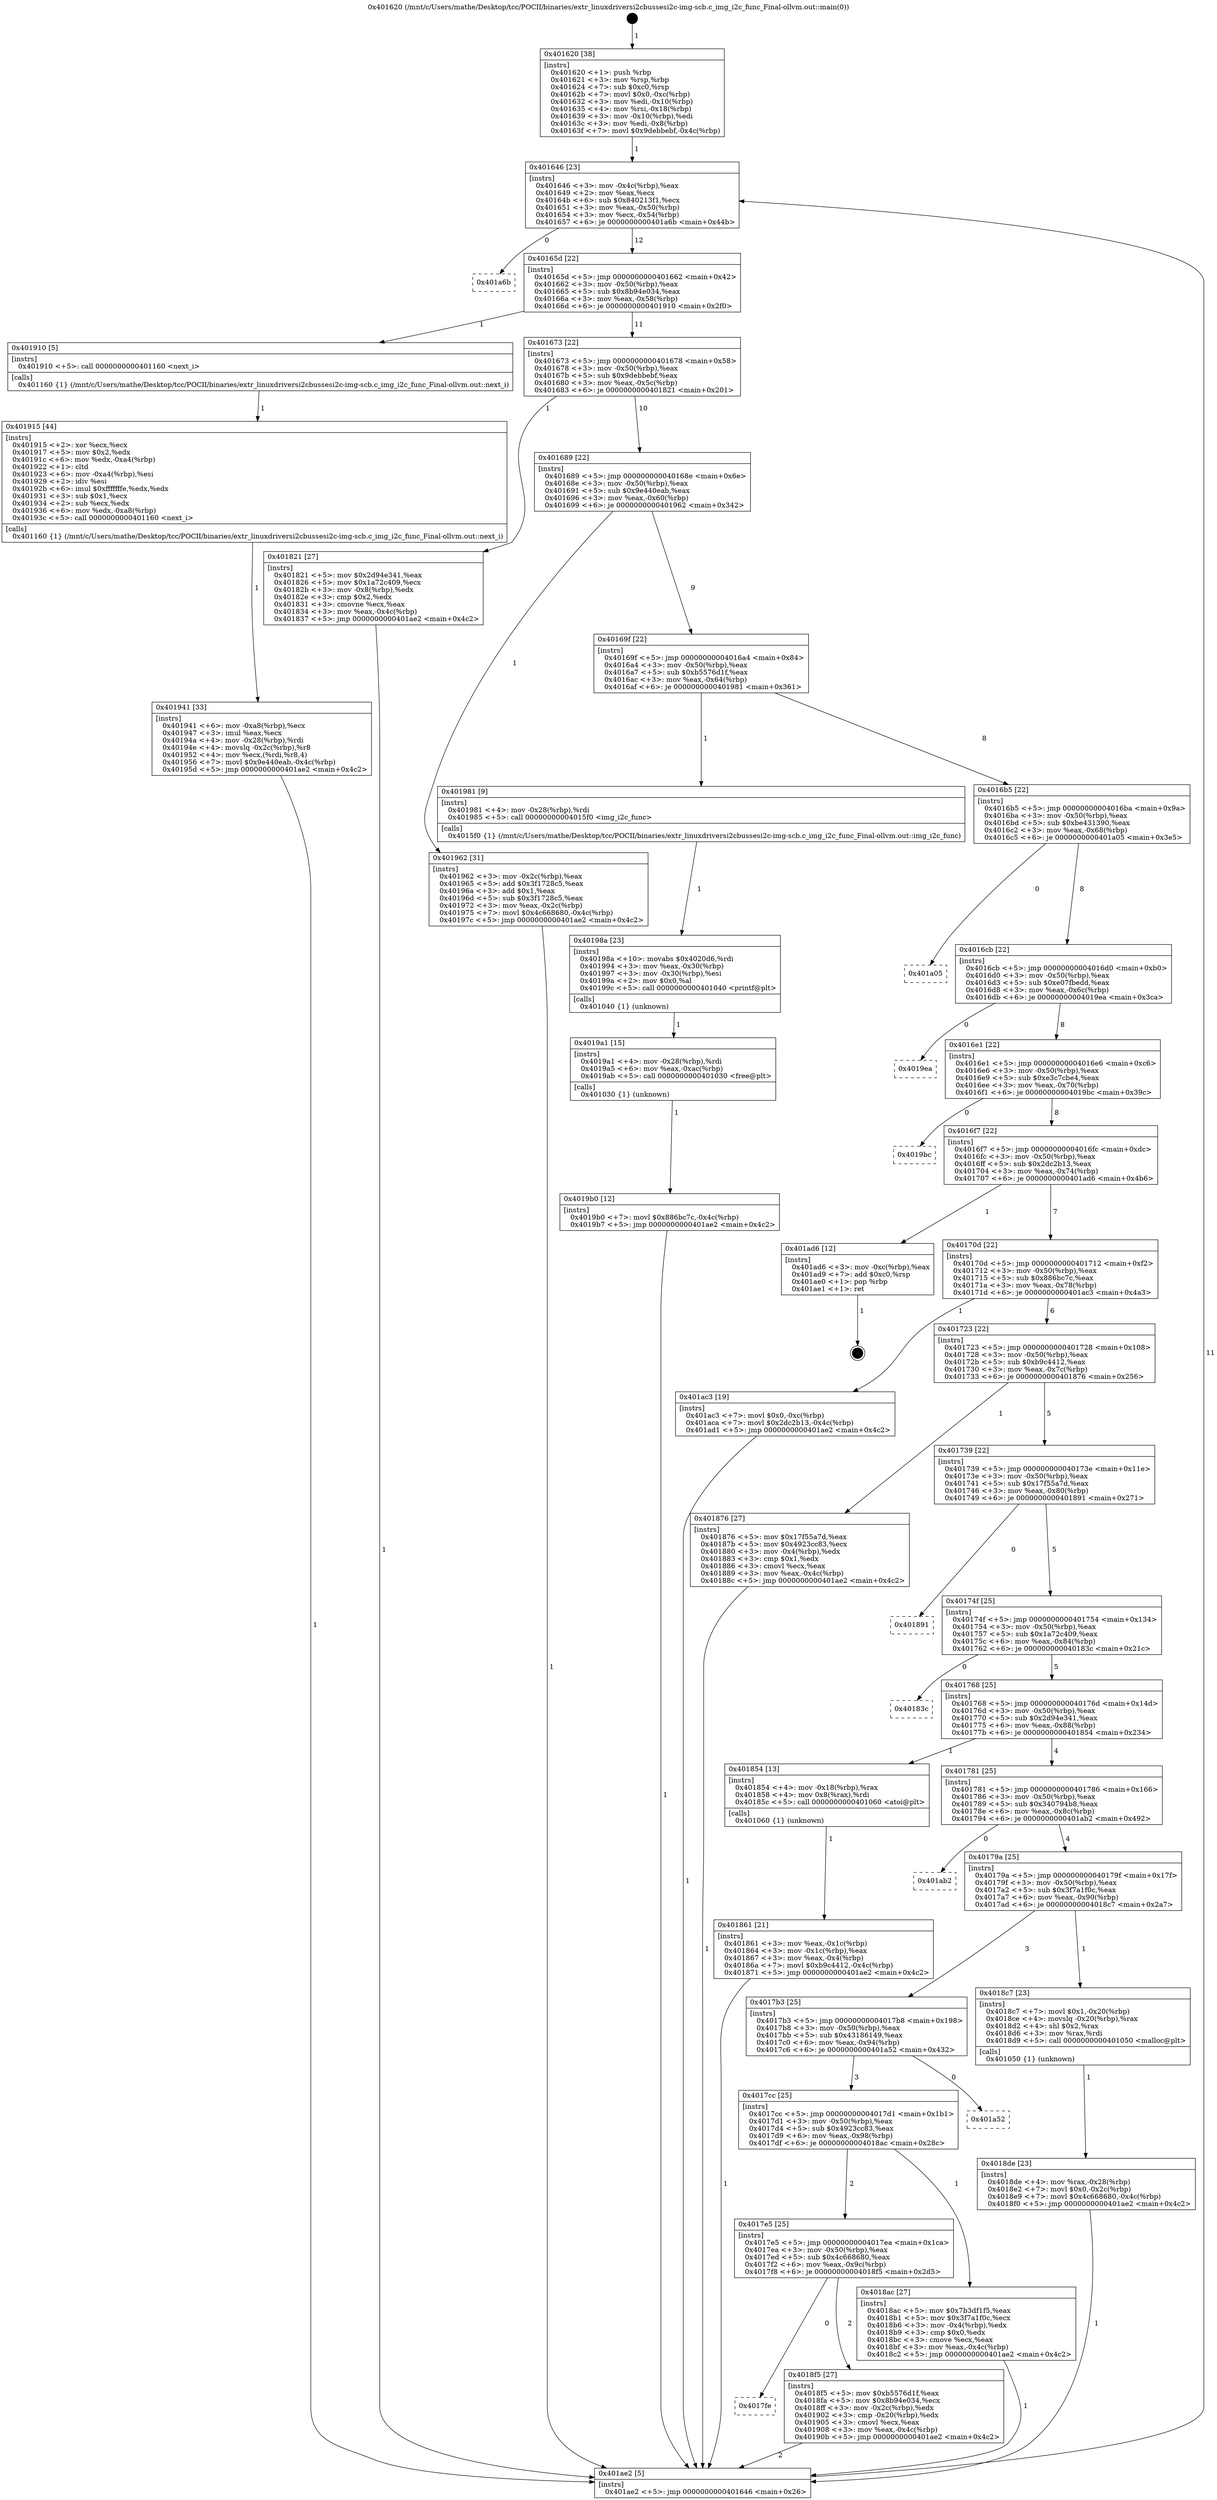 digraph "0x401620" {
  label = "0x401620 (/mnt/c/Users/mathe/Desktop/tcc/POCII/binaries/extr_linuxdriversi2cbussesi2c-img-scb.c_img_i2c_func_Final-ollvm.out::main(0))"
  labelloc = "t"
  node[shape=record]

  Entry [label="",width=0.3,height=0.3,shape=circle,fillcolor=black,style=filled]
  "0x401646" [label="{
     0x401646 [23]\l
     | [instrs]\l
     &nbsp;&nbsp;0x401646 \<+3\>: mov -0x4c(%rbp),%eax\l
     &nbsp;&nbsp;0x401649 \<+2\>: mov %eax,%ecx\l
     &nbsp;&nbsp;0x40164b \<+6\>: sub $0x840213f1,%ecx\l
     &nbsp;&nbsp;0x401651 \<+3\>: mov %eax,-0x50(%rbp)\l
     &nbsp;&nbsp;0x401654 \<+3\>: mov %ecx,-0x54(%rbp)\l
     &nbsp;&nbsp;0x401657 \<+6\>: je 0000000000401a6b \<main+0x44b\>\l
  }"]
  "0x401a6b" [label="{
     0x401a6b\l
  }", style=dashed]
  "0x40165d" [label="{
     0x40165d [22]\l
     | [instrs]\l
     &nbsp;&nbsp;0x40165d \<+5\>: jmp 0000000000401662 \<main+0x42\>\l
     &nbsp;&nbsp;0x401662 \<+3\>: mov -0x50(%rbp),%eax\l
     &nbsp;&nbsp;0x401665 \<+5\>: sub $0x8b94e034,%eax\l
     &nbsp;&nbsp;0x40166a \<+3\>: mov %eax,-0x58(%rbp)\l
     &nbsp;&nbsp;0x40166d \<+6\>: je 0000000000401910 \<main+0x2f0\>\l
  }"]
  Exit [label="",width=0.3,height=0.3,shape=circle,fillcolor=black,style=filled,peripheries=2]
  "0x401910" [label="{
     0x401910 [5]\l
     | [instrs]\l
     &nbsp;&nbsp;0x401910 \<+5\>: call 0000000000401160 \<next_i\>\l
     | [calls]\l
     &nbsp;&nbsp;0x401160 \{1\} (/mnt/c/Users/mathe/Desktop/tcc/POCII/binaries/extr_linuxdriversi2cbussesi2c-img-scb.c_img_i2c_func_Final-ollvm.out::next_i)\l
  }"]
  "0x401673" [label="{
     0x401673 [22]\l
     | [instrs]\l
     &nbsp;&nbsp;0x401673 \<+5\>: jmp 0000000000401678 \<main+0x58\>\l
     &nbsp;&nbsp;0x401678 \<+3\>: mov -0x50(%rbp),%eax\l
     &nbsp;&nbsp;0x40167b \<+5\>: sub $0x9debbebf,%eax\l
     &nbsp;&nbsp;0x401680 \<+3\>: mov %eax,-0x5c(%rbp)\l
     &nbsp;&nbsp;0x401683 \<+6\>: je 0000000000401821 \<main+0x201\>\l
  }"]
  "0x4019b0" [label="{
     0x4019b0 [12]\l
     | [instrs]\l
     &nbsp;&nbsp;0x4019b0 \<+7\>: movl $0x886bc7c,-0x4c(%rbp)\l
     &nbsp;&nbsp;0x4019b7 \<+5\>: jmp 0000000000401ae2 \<main+0x4c2\>\l
  }"]
  "0x401821" [label="{
     0x401821 [27]\l
     | [instrs]\l
     &nbsp;&nbsp;0x401821 \<+5\>: mov $0x2d94e341,%eax\l
     &nbsp;&nbsp;0x401826 \<+5\>: mov $0x1a72c409,%ecx\l
     &nbsp;&nbsp;0x40182b \<+3\>: mov -0x8(%rbp),%edx\l
     &nbsp;&nbsp;0x40182e \<+3\>: cmp $0x2,%edx\l
     &nbsp;&nbsp;0x401831 \<+3\>: cmovne %ecx,%eax\l
     &nbsp;&nbsp;0x401834 \<+3\>: mov %eax,-0x4c(%rbp)\l
     &nbsp;&nbsp;0x401837 \<+5\>: jmp 0000000000401ae2 \<main+0x4c2\>\l
  }"]
  "0x401689" [label="{
     0x401689 [22]\l
     | [instrs]\l
     &nbsp;&nbsp;0x401689 \<+5\>: jmp 000000000040168e \<main+0x6e\>\l
     &nbsp;&nbsp;0x40168e \<+3\>: mov -0x50(%rbp),%eax\l
     &nbsp;&nbsp;0x401691 \<+5\>: sub $0x9e440eab,%eax\l
     &nbsp;&nbsp;0x401696 \<+3\>: mov %eax,-0x60(%rbp)\l
     &nbsp;&nbsp;0x401699 \<+6\>: je 0000000000401962 \<main+0x342\>\l
  }"]
  "0x401ae2" [label="{
     0x401ae2 [5]\l
     | [instrs]\l
     &nbsp;&nbsp;0x401ae2 \<+5\>: jmp 0000000000401646 \<main+0x26\>\l
  }"]
  "0x401620" [label="{
     0x401620 [38]\l
     | [instrs]\l
     &nbsp;&nbsp;0x401620 \<+1\>: push %rbp\l
     &nbsp;&nbsp;0x401621 \<+3\>: mov %rsp,%rbp\l
     &nbsp;&nbsp;0x401624 \<+7\>: sub $0xc0,%rsp\l
     &nbsp;&nbsp;0x40162b \<+7\>: movl $0x0,-0xc(%rbp)\l
     &nbsp;&nbsp;0x401632 \<+3\>: mov %edi,-0x10(%rbp)\l
     &nbsp;&nbsp;0x401635 \<+4\>: mov %rsi,-0x18(%rbp)\l
     &nbsp;&nbsp;0x401639 \<+3\>: mov -0x10(%rbp),%edi\l
     &nbsp;&nbsp;0x40163c \<+3\>: mov %edi,-0x8(%rbp)\l
     &nbsp;&nbsp;0x40163f \<+7\>: movl $0x9debbebf,-0x4c(%rbp)\l
  }"]
  "0x4019a1" [label="{
     0x4019a1 [15]\l
     | [instrs]\l
     &nbsp;&nbsp;0x4019a1 \<+4\>: mov -0x28(%rbp),%rdi\l
     &nbsp;&nbsp;0x4019a5 \<+6\>: mov %eax,-0xac(%rbp)\l
     &nbsp;&nbsp;0x4019ab \<+5\>: call 0000000000401030 \<free@plt\>\l
     | [calls]\l
     &nbsp;&nbsp;0x401030 \{1\} (unknown)\l
  }"]
  "0x401962" [label="{
     0x401962 [31]\l
     | [instrs]\l
     &nbsp;&nbsp;0x401962 \<+3\>: mov -0x2c(%rbp),%eax\l
     &nbsp;&nbsp;0x401965 \<+5\>: add $0x3f1728c5,%eax\l
     &nbsp;&nbsp;0x40196a \<+3\>: add $0x1,%eax\l
     &nbsp;&nbsp;0x40196d \<+5\>: sub $0x3f1728c5,%eax\l
     &nbsp;&nbsp;0x401972 \<+3\>: mov %eax,-0x2c(%rbp)\l
     &nbsp;&nbsp;0x401975 \<+7\>: movl $0x4c668680,-0x4c(%rbp)\l
     &nbsp;&nbsp;0x40197c \<+5\>: jmp 0000000000401ae2 \<main+0x4c2\>\l
  }"]
  "0x40169f" [label="{
     0x40169f [22]\l
     | [instrs]\l
     &nbsp;&nbsp;0x40169f \<+5\>: jmp 00000000004016a4 \<main+0x84\>\l
     &nbsp;&nbsp;0x4016a4 \<+3\>: mov -0x50(%rbp),%eax\l
     &nbsp;&nbsp;0x4016a7 \<+5\>: sub $0xb5576d1f,%eax\l
     &nbsp;&nbsp;0x4016ac \<+3\>: mov %eax,-0x64(%rbp)\l
     &nbsp;&nbsp;0x4016af \<+6\>: je 0000000000401981 \<main+0x361\>\l
  }"]
  "0x40198a" [label="{
     0x40198a [23]\l
     | [instrs]\l
     &nbsp;&nbsp;0x40198a \<+10\>: movabs $0x4020d6,%rdi\l
     &nbsp;&nbsp;0x401994 \<+3\>: mov %eax,-0x30(%rbp)\l
     &nbsp;&nbsp;0x401997 \<+3\>: mov -0x30(%rbp),%esi\l
     &nbsp;&nbsp;0x40199a \<+2\>: mov $0x0,%al\l
     &nbsp;&nbsp;0x40199c \<+5\>: call 0000000000401040 \<printf@plt\>\l
     | [calls]\l
     &nbsp;&nbsp;0x401040 \{1\} (unknown)\l
  }"]
  "0x401981" [label="{
     0x401981 [9]\l
     | [instrs]\l
     &nbsp;&nbsp;0x401981 \<+4\>: mov -0x28(%rbp),%rdi\l
     &nbsp;&nbsp;0x401985 \<+5\>: call 00000000004015f0 \<img_i2c_func\>\l
     | [calls]\l
     &nbsp;&nbsp;0x4015f0 \{1\} (/mnt/c/Users/mathe/Desktop/tcc/POCII/binaries/extr_linuxdriversi2cbussesi2c-img-scb.c_img_i2c_func_Final-ollvm.out::img_i2c_func)\l
  }"]
  "0x4016b5" [label="{
     0x4016b5 [22]\l
     | [instrs]\l
     &nbsp;&nbsp;0x4016b5 \<+5\>: jmp 00000000004016ba \<main+0x9a\>\l
     &nbsp;&nbsp;0x4016ba \<+3\>: mov -0x50(%rbp),%eax\l
     &nbsp;&nbsp;0x4016bd \<+5\>: sub $0xbe431390,%eax\l
     &nbsp;&nbsp;0x4016c2 \<+3\>: mov %eax,-0x68(%rbp)\l
     &nbsp;&nbsp;0x4016c5 \<+6\>: je 0000000000401a05 \<main+0x3e5\>\l
  }"]
  "0x401941" [label="{
     0x401941 [33]\l
     | [instrs]\l
     &nbsp;&nbsp;0x401941 \<+6\>: mov -0xa8(%rbp),%ecx\l
     &nbsp;&nbsp;0x401947 \<+3\>: imul %eax,%ecx\l
     &nbsp;&nbsp;0x40194a \<+4\>: mov -0x28(%rbp),%rdi\l
     &nbsp;&nbsp;0x40194e \<+4\>: movslq -0x2c(%rbp),%r8\l
     &nbsp;&nbsp;0x401952 \<+4\>: mov %ecx,(%rdi,%r8,4)\l
     &nbsp;&nbsp;0x401956 \<+7\>: movl $0x9e440eab,-0x4c(%rbp)\l
     &nbsp;&nbsp;0x40195d \<+5\>: jmp 0000000000401ae2 \<main+0x4c2\>\l
  }"]
  "0x401a05" [label="{
     0x401a05\l
  }", style=dashed]
  "0x4016cb" [label="{
     0x4016cb [22]\l
     | [instrs]\l
     &nbsp;&nbsp;0x4016cb \<+5\>: jmp 00000000004016d0 \<main+0xb0\>\l
     &nbsp;&nbsp;0x4016d0 \<+3\>: mov -0x50(%rbp),%eax\l
     &nbsp;&nbsp;0x4016d3 \<+5\>: sub $0xe07fbedd,%eax\l
     &nbsp;&nbsp;0x4016d8 \<+3\>: mov %eax,-0x6c(%rbp)\l
     &nbsp;&nbsp;0x4016db \<+6\>: je 00000000004019ea \<main+0x3ca\>\l
  }"]
  "0x401915" [label="{
     0x401915 [44]\l
     | [instrs]\l
     &nbsp;&nbsp;0x401915 \<+2\>: xor %ecx,%ecx\l
     &nbsp;&nbsp;0x401917 \<+5\>: mov $0x2,%edx\l
     &nbsp;&nbsp;0x40191c \<+6\>: mov %edx,-0xa4(%rbp)\l
     &nbsp;&nbsp;0x401922 \<+1\>: cltd\l
     &nbsp;&nbsp;0x401923 \<+6\>: mov -0xa4(%rbp),%esi\l
     &nbsp;&nbsp;0x401929 \<+2\>: idiv %esi\l
     &nbsp;&nbsp;0x40192b \<+6\>: imul $0xfffffffe,%edx,%edx\l
     &nbsp;&nbsp;0x401931 \<+3\>: sub $0x1,%ecx\l
     &nbsp;&nbsp;0x401934 \<+2\>: sub %ecx,%edx\l
     &nbsp;&nbsp;0x401936 \<+6\>: mov %edx,-0xa8(%rbp)\l
     &nbsp;&nbsp;0x40193c \<+5\>: call 0000000000401160 \<next_i\>\l
     | [calls]\l
     &nbsp;&nbsp;0x401160 \{1\} (/mnt/c/Users/mathe/Desktop/tcc/POCII/binaries/extr_linuxdriversi2cbussesi2c-img-scb.c_img_i2c_func_Final-ollvm.out::next_i)\l
  }"]
  "0x4019ea" [label="{
     0x4019ea\l
  }", style=dashed]
  "0x4016e1" [label="{
     0x4016e1 [22]\l
     | [instrs]\l
     &nbsp;&nbsp;0x4016e1 \<+5\>: jmp 00000000004016e6 \<main+0xc6\>\l
     &nbsp;&nbsp;0x4016e6 \<+3\>: mov -0x50(%rbp),%eax\l
     &nbsp;&nbsp;0x4016e9 \<+5\>: sub $0xe3c7cbe4,%eax\l
     &nbsp;&nbsp;0x4016ee \<+3\>: mov %eax,-0x70(%rbp)\l
     &nbsp;&nbsp;0x4016f1 \<+6\>: je 00000000004019bc \<main+0x39c\>\l
  }"]
  "0x4017fe" [label="{
     0x4017fe\l
  }", style=dashed]
  "0x4019bc" [label="{
     0x4019bc\l
  }", style=dashed]
  "0x4016f7" [label="{
     0x4016f7 [22]\l
     | [instrs]\l
     &nbsp;&nbsp;0x4016f7 \<+5\>: jmp 00000000004016fc \<main+0xdc\>\l
     &nbsp;&nbsp;0x4016fc \<+3\>: mov -0x50(%rbp),%eax\l
     &nbsp;&nbsp;0x4016ff \<+5\>: sub $0x2dc2b13,%eax\l
     &nbsp;&nbsp;0x401704 \<+3\>: mov %eax,-0x74(%rbp)\l
     &nbsp;&nbsp;0x401707 \<+6\>: je 0000000000401ad6 \<main+0x4b6\>\l
  }"]
  "0x4018f5" [label="{
     0x4018f5 [27]\l
     | [instrs]\l
     &nbsp;&nbsp;0x4018f5 \<+5\>: mov $0xb5576d1f,%eax\l
     &nbsp;&nbsp;0x4018fa \<+5\>: mov $0x8b94e034,%ecx\l
     &nbsp;&nbsp;0x4018ff \<+3\>: mov -0x2c(%rbp),%edx\l
     &nbsp;&nbsp;0x401902 \<+3\>: cmp -0x20(%rbp),%edx\l
     &nbsp;&nbsp;0x401905 \<+3\>: cmovl %ecx,%eax\l
     &nbsp;&nbsp;0x401908 \<+3\>: mov %eax,-0x4c(%rbp)\l
     &nbsp;&nbsp;0x40190b \<+5\>: jmp 0000000000401ae2 \<main+0x4c2\>\l
  }"]
  "0x401ad6" [label="{
     0x401ad6 [12]\l
     | [instrs]\l
     &nbsp;&nbsp;0x401ad6 \<+3\>: mov -0xc(%rbp),%eax\l
     &nbsp;&nbsp;0x401ad9 \<+7\>: add $0xc0,%rsp\l
     &nbsp;&nbsp;0x401ae0 \<+1\>: pop %rbp\l
     &nbsp;&nbsp;0x401ae1 \<+1\>: ret\l
  }"]
  "0x40170d" [label="{
     0x40170d [22]\l
     | [instrs]\l
     &nbsp;&nbsp;0x40170d \<+5\>: jmp 0000000000401712 \<main+0xf2\>\l
     &nbsp;&nbsp;0x401712 \<+3\>: mov -0x50(%rbp),%eax\l
     &nbsp;&nbsp;0x401715 \<+5\>: sub $0x886bc7c,%eax\l
     &nbsp;&nbsp;0x40171a \<+3\>: mov %eax,-0x78(%rbp)\l
     &nbsp;&nbsp;0x40171d \<+6\>: je 0000000000401ac3 \<main+0x4a3\>\l
  }"]
  "0x4018de" [label="{
     0x4018de [23]\l
     | [instrs]\l
     &nbsp;&nbsp;0x4018de \<+4\>: mov %rax,-0x28(%rbp)\l
     &nbsp;&nbsp;0x4018e2 \<+7\>: movl $0x0,-0x2c(%rbp)\l
     &nbsp;&nbsp;0x4018e9 \<+7\>: movl $0x4c668680,-0x4c(%rbp)\l
     &nbsp;&nbsp;0x4018f0 \<+5\>: jmp 0000000000401ae2 \<main+0x4c2\>\l
  }"]
  "0x401ac3" [label="{
     0x401ac3 [19]\l
     | [instrs]\l
     &nbsp;&nbsp;0x401ac3 \<+7\>: movl $0x0,-0xc(%rbp)\l
     &nbsp;&nbsp;0x401aca \<+7\>: movl $0x2dc2b13,-0x4c(%rbp)\l
     &nbsp;&nbsp;0x401ad1 \<+5\>: jmp 0000000000401ae2 \<main+0x4c2\>\l
  }"]
  "0x401723" [label="{
     0x401723 [22]\l
     | [instrs]\l
     &nbsp;&nbsp;0x401723 \<+5\>: jmp 0000000000401728 \<main+0x108\>\l
     &nbsp;&nbsp;0x401728 \<+3\>: mov -0x50(%rbp),%eax\l
     &nbsp;&nbsp;0x40172b \<+5\>: sub $0xb9c4412,%eax\l
     &nbsp;&nbsp;0x401730 \<+3\>: mov %eax,-0x7c(%rbp)\l
     &nbsp;&nbsp;0x401733 \<+6\>: je 0000000000401876 \<main+0x256\>\l
  }"]
  "0x4017e5" [label="{
     0x4017e5 [25]\l
     | [instrs]\l
     &nbsp;&nbsp;0x4017e5 \<+5\>: jmp 00000000004017ea \<main+0x1ca\>\l
     &nbsp;&nbsp;0x4017ea \<+3\>: mov -0x50(%rbp),%eax\l
     &nbsp;&nbsp;0x4017ed \<+5\>: sub $0x4c668680,%eax\l
     &nbsp;&nbsp;0x4017f2 \<+6\>: mov %eax,-0x9c(%rbp)\l
     &nbsp;&nbsp;0x4017f8 \<+6\>: je 00000000004018f5 \<main+0x2d5\>\l
  }"]
  "0x401876" [label="{
     0x401876 [27]\l
     | [instrs]\l
     &nbsp;&nbsp;0x401876 \<+5\>: mov $0x17f55a7d,%eax\l
     &nbsp;&nbsp;0x40187b \<+5\>: mov $0x4923cc83,%ecx\l
     &nbsp;&nbsp;0x401880 \<+3\>: mov -0x4(%rbp),%edx\l
     &nbsp;&nbsp;0x401883 \<+3\>: cmp $0x1,%edx\l
     &nbsp;&nbsp;0x401886 \<+3\>: cmovl %ecx,%eax\l
     &nbsp;&nbsp;0x401889 \<+3\>: mov %eax,-0x4c(%rbp)\l
     &nbsp;&nbsp;0x40188c \<+5\>: jmp 0000000000401ae2 \<main+0x4c2\>\l
  }"]
  "0x401739" [label="{
     0x401739 [22]\l
     | [instrs]\l
     &nbsp;&nbsp;0x401739 \<+5\>: jmp 000000000040173e \<main+0x11e\>\l
     &nbsp;&nbsp;0x40173e \<+3\>: mov -0x50(%rbp),%eax\l
     &nbsp;&nbsp;0x401741 \<+5\>: sub $0x17f55a7d,%eax\l
     &nbsp;&nbsp;0x401746 \<+3\>: mov %eax,-0x80(%rbp)\l
     &nbsp;&nbsp;0x401749 \<+6\>: je 0000000000401891 \<main+0x271\>\l
  }"]
  "0x4018ac" [label="{
     0x4018ac [27]\l
     | [instrs]\l
     &nbsp;&nbsp;0x4018ac \<+5\>: mov $0x7b3df1f5,%eax\l
     &nbsp;&nbsp;0x4018b1 \<+5\>: mov $0x3f7a1f0c,%ecx\l
     &nbsp;&nbsp;0x4018b6 \<+3\>: mov -0x4(%rbp),%edx\l
     &nbsp;&nbsp;0x4018b9 \<+3\>: cmp $0x0,%edx\l
     &nbsp;&nbsp;0x4018bc \<+3\>: cmove %ecx,%eax\l
     &nbsp;&nbsp;0x4018bf \<+3\>: mov %eax,-0x4c(%rbp)\l
     &nbsp;&nbsp;0x4018c2 \<+5\>: jmp 0000000000401ae2 \<main+0x4c2\>\l
  }"]
  "0x401891" [label="{
     0x401891\l
  }", style=dashed]
  "0x40174f" [label="{
     0x40174f [25]\l
     | [instrs]\l
     &nbsp;&nbsp;0x40174f \<+5\>: jmp 0000000000401754 \<main+0x134\>\l
     &nbsp;&nbsp;0x401754 \<+3\>: mov -0x50(%rbp),%eax\l
     &nbsp;&nbsp;0x401757 \<+5\>: sub $0x1a72c409,%eax\l
     &nbsp;&nbsp;0x40175c \<+6\>: mov %eax,-0x84(%rbp)\l
     &nbsp;&nbsp;0x401762 \<+6\>: je 000000000040183c \<main+0x21c\>\l
  }"]
  "0x4017cc" [label="{
     0x4017cc [25]\l
     | [instrs]\l
     &nbsp;&nbsp;0x4017cc \<+5\>: jmp 00000000004017d1 \<main+0x1b1\>\l
     &nbsp;&nbsp;0x4017d1 \<+3\>: mov -0x50(%rbp),%eax\l
     &nbsp;&nbsp;0x4017d4 \<+5\>: sub $0x4923cc83,%eax\l
     &nbsp;&nbsp;0x4017d9 \<+6\>: mov %eax,-0x98(%rbp)\l
     &nbsp;&nbsp;0x4017df \<+6\>: je 00000000004018ac \<main+0x28c\>\l
  }"]
  "0x40183c" [label="{
     0x40183c\l
  }", style=dashed]
  "0x401768" [label="{
     0x401768 [25]\l
     | [instrs]\l
     &nbsp;&nbsp;0x401768 \<+5\>: jmp 000000000040176d \<main+0x14d\>\l
     &nbsp;&nbsp;0x40176d \<+3\>: mov -0x50(%rbp),%eax\l
     &nbsp;&nbsp;0x401770 \<+5\>: sub $0x2d94e341,%eax\l
     &nbsp;&nbsp;0x401775 \<+6\>: mov %eax,-0x88(%rbp)\l
     &nbsp;&nbsp;0x40177b \<+6\>: je 0000000000401854 \<main+0x234\>\l
  }"]
  "0x401a52" [label="{
     0x401a52\l
  }", style=dashed]
  "0x401854" [label="{
     0x401854 [13]\l
     | [instrs]\l
     &nbsp;&nbsp;0x401854 \<+4\>: mov -0x18(%rbp),%rax\l
     &nbsp;&nbsp;0x401858 \<+4\>: mov 0x8(%rax),%rdi\l
     &nbsp;&nbsp;0x40185c \<+5\>: call 0000000000401060 \<atoi@plt\>\l
     | [calls]\l
     &nbsp;&nbsp;0x401060 \{1\} (unknown)\l
  }"]
  "0x401781" [label="{
     0x401781 [25]\l
     | [instrs]\l
     &nbsp;&nbsp;0x401781 \<+5\>: jmp 0000000000401786 \<main+0x166\>\l
     &nbsp;&nbsp;0x401786 \<+3\>: mov -0x50(%rbp),%eax\l
     &nbsp;&nbsp;0x401789 \<+5\>: sub $0x340794b8,%eax\l
     &nbsp;&nbsp;0x40178e \<+6\>: mov %eax,-0x8c(%rbp)\l
     &nbsp;&nbsp;0x401794 \<+6\>: je 0000000000401ab2 \<main+0x492\>\l
  }"]
  "0x401861" [label="{
     0x401861 [21]\l
     | [instrs]\l
     &nbsp;&nbsp;0x401861 \<+3\>: mov %eax,-0x1c(%rbp)\l
     &nbsp;&nbsp;0x401864 \<+3\>: mov -0x1c(%rbp),%eax\l
     &nbsp;&nbsp;0x401867 \<+3\>: mov %eax,-0x4(%rbp)\l
     &nbsp;&nbsp;0x40186a \<+7\>: movl $0xb9c4412,-0x4c(%rbp)\l
     &nbsp;&nbsp;0x401871 \<+5\>: jmp 0000000000401ae2 \<main+0x4c2\>\l
  }"]
  "0x4017b3" [label="{
     0x4017b3 [25]\l
     | [instrs]\l
     &nbsp;&nbsp;0x4017b3 \<+5\>: jmp 00000000004017b8 \<main+0x198\>\l
     &nbsp;&nbsp;0x4017b8 \<+3\>: mov -0x50(%rbp),%eax\l
     &nbsp;&nbsp;0x4017bb \<+5\>: sub $0x43186149,%eax\l
     &nbsp;&nbsp;0x4017c0 \<+6\>: mov %eax,-0x94(%rbp)\l
     &nbsp;&nbsp;0x4017c6 \<+6\>: je 0000000000401a52 \<main+0x432\>\l
  }"]
  "0x401ab2" [label="{
     0x401ab2\l
  }", style=dashed]
  "0x40179a" [label="{
     0x40179a [25]\l
     | [instrs]\l
     &nbsp;&nbsp;0x40179a \<+5\>: jmp 000000000040179f \<main+0x17f\>\l
     &nbsp;&nbsp;0x40179f \<+3\>: mov -0x50(%rbp),%eax\l
     &nbsp;&nbsp;0x4017a2 \<+5\>: sub $0x3f7a1f0c,%eax\l
     &nbsp;&nbsp;0x4017a7 \<+6\>: mov %eax,-0x90(%rbp)\l
     &nbsp;&nbsp;0x4017ad \<+6\>: je 00000000004018c7 \<main+0x2a7\>\l
  }"]
  "0x4018c7" [label="{
     0x4018c7 [23]\l
     | [instrs]\l
     &nbsp;&nbsp;0x4018c7 \<+7\>: movl $0x1,-0x20(%rbp)\l
     &nbsp;&nbsp;0x4018ce \<+4\>: movslq -0x20(%rbp),%rax\l
     &nbsp;&nbsp;0x4018d2 \<+4\>: shl $0x2,%rax\l
     &nbsp;&nbsp;0x4018d6 \<+3\>: mov %rax,%rdi\l
     &nbsp;&nbsp;0x4018d9 \<+5\>: call 0000000000401050 \<malloc@plt\>\l
     | [calls]\l
     &nbsp;&nbsp;0x401050 \{1\} (unknown)\l
  }"]
  Entry -> "0x401620" [label=" 1"]
  "0x401646" -> "0x401a6b" [label=" 0"]
  "0x401646" -> "0x40165d" [label=" 12"]
  "0x401ad6" -> Exit [label=" 1"]
  "0x40165d" -> "0x401910" [label=" 1"]
  "0x40165d" -> "0x401673" [label=" 11"]
  "0x401ac3" -> "0x401ae2" [label=" 1"]
  "0x401673" -> "0x401821" [label=" 1"]
  "0x401673" -> "0x401689" [label=" 10"]
  "0x401821" -> "0x401ae2" [label=" 1"]
  "0x401620" -> "0x401646" [label=" 1"]
  "0x401ae2" -> "0x401646" [label=" 11"]
  "0x4019b0" -> "0x401ae2" [label=" 1"]
  "0x401689" -> "0x401962" [label=" 1"]
  "0x401689" -> "0x40169f" [label=" 9"]
  "0x4019a1" -> "0x4019b0" [label=" 1"]
  "0x40169f" -> "0x401981" [label=" 1"]
  "0x40169f" -> "0x4016b5" [label=" 8"]
  "0x40198a" -> "0x4019a1" [label=" 1"]
  "0x4016b5" -> "0x401a05" [label=" 0"]
  "0x4016b5" -> "0x4016cb" [label=" 8"]
  "0x401981" -> "0x40198a" [label=" 1"]
  "0x4016cb" -> "0x4019ea" [label=" 0"]
  "0x4016cb" -> "0x4016e1" [label=" 8"]
  "0x401962" -> "0x401ae2" [label=" 1"]
  "0x4016e1" -> "0x4019bc" [label=" 0"]
  "0x4016e1" -> "0x4016f7" [label=" 8"]
  "0x401941" -> "0x401ae2" [label=" 1"]
  "0x4016f7" -> "0x401ad6" [label=" 1"]
  "0x4016f7" -> "0x40170d" [label=" 7"]
  "0x401915" -> "0x401941" [label=" 1"]
  "0x40170d" -> "0x401ac3" [label=" 1"]
  "0x40170d" -> "0x401723" [label=" 6"]
  "0x4018f5" -> "0x401ae2" [label=" 2"]
  "0x401723" -> "0x401876" [label=" 1"]
  "0x401723" -> "0x401739" [label=" 5"]
  "0x4017e5" -> "0x4017fe" [label=" 0"]
  "0x401739" -> "0x401891" [label=" 0"]
  "0x401739" -> "0x40174f" [label=" 5"]
  "0x4017e5" -> "0x4018f5" [label=" 2"]
  "0x40174f" -> "0x40183c" [label=" 0"]
  "0x40174f" -> "0x401768" [label=" 5"]
  "0x4018de" -> "0x401ae2" [label=" 1"]
  "0x401768" -> "0x401854" [label=" 1"]
  "0x401768" -> "0x401781" [label=" 4"]
  "0x401854" -> "0x401861" [label=" 1"]
  "0x401861" -> "0x401ae2" [label=" 1"]
  "0x401876" -> "0x401ae2" [label=" 1"]
  "0x4018c7" -> "0x4018de" [label=" 1"]
  "0x401781" -> "0x401ab2" [label=" 0"]
  "0x401781" -> "0x40179a" [label=" 4"]
  "0x4017cc" -> "0x4017e5" [label=" 2"]
  "0x40179a" -> "0x4018c7" [label=" 1"]
  "0x40179a" -> "0x4017b3" [label=" 3"]
  "0x4018ac" -> "0x401ae2" [label=" 1"]
  "0x4017b3" -> "0x401a52" [label=" 0"]
  "0x4017b3" -> "0x4017cc" [label=" 3"]
  "0x401910" -> "0x401915" [label=" 1"]
  "0x4017cc" -> "0x4018ac" [label=" 1"]
}
